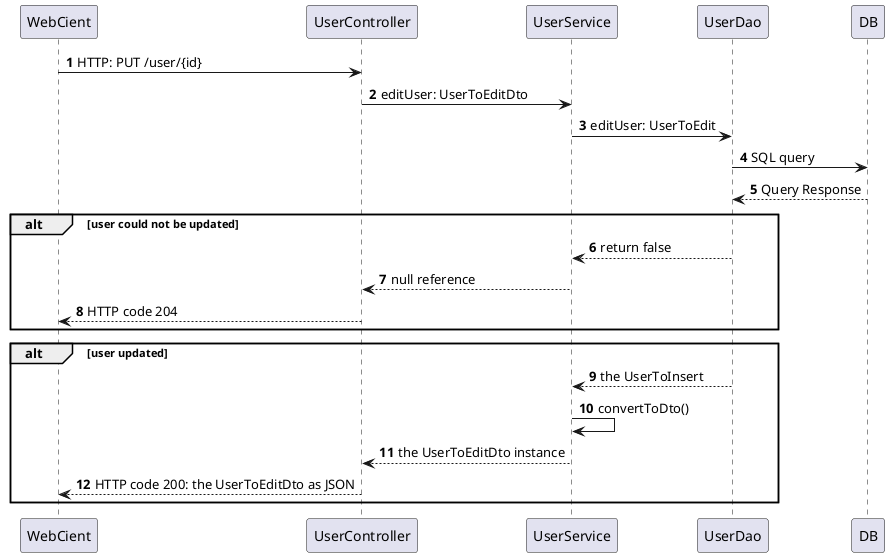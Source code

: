 @startuml

autonumber

WebCient -> UserController: HTTP: PUT /user/{id}
UserController -> UserService: editUser: UserToEditDto 
UserService ->UserDao: editUser: UserToEdit
UserDao -> DB: SQL query

DB--> UserDao: Query Response

alt user could not be updated
    
    UserDao --> UserService: return false
    UserService --> UserController: null reference 
    UserController --> WebCient: HTTP code 204
end

alt user updated
    UserDao --> UserService: the UserToInsert
    UserService -> UserService: convertToDto()
    UserService --> UserController: the UserToEditDto instance 
    UserController --> WebCient: HTTP code 200: the UserToEditDto as JSON 
end

@enduml